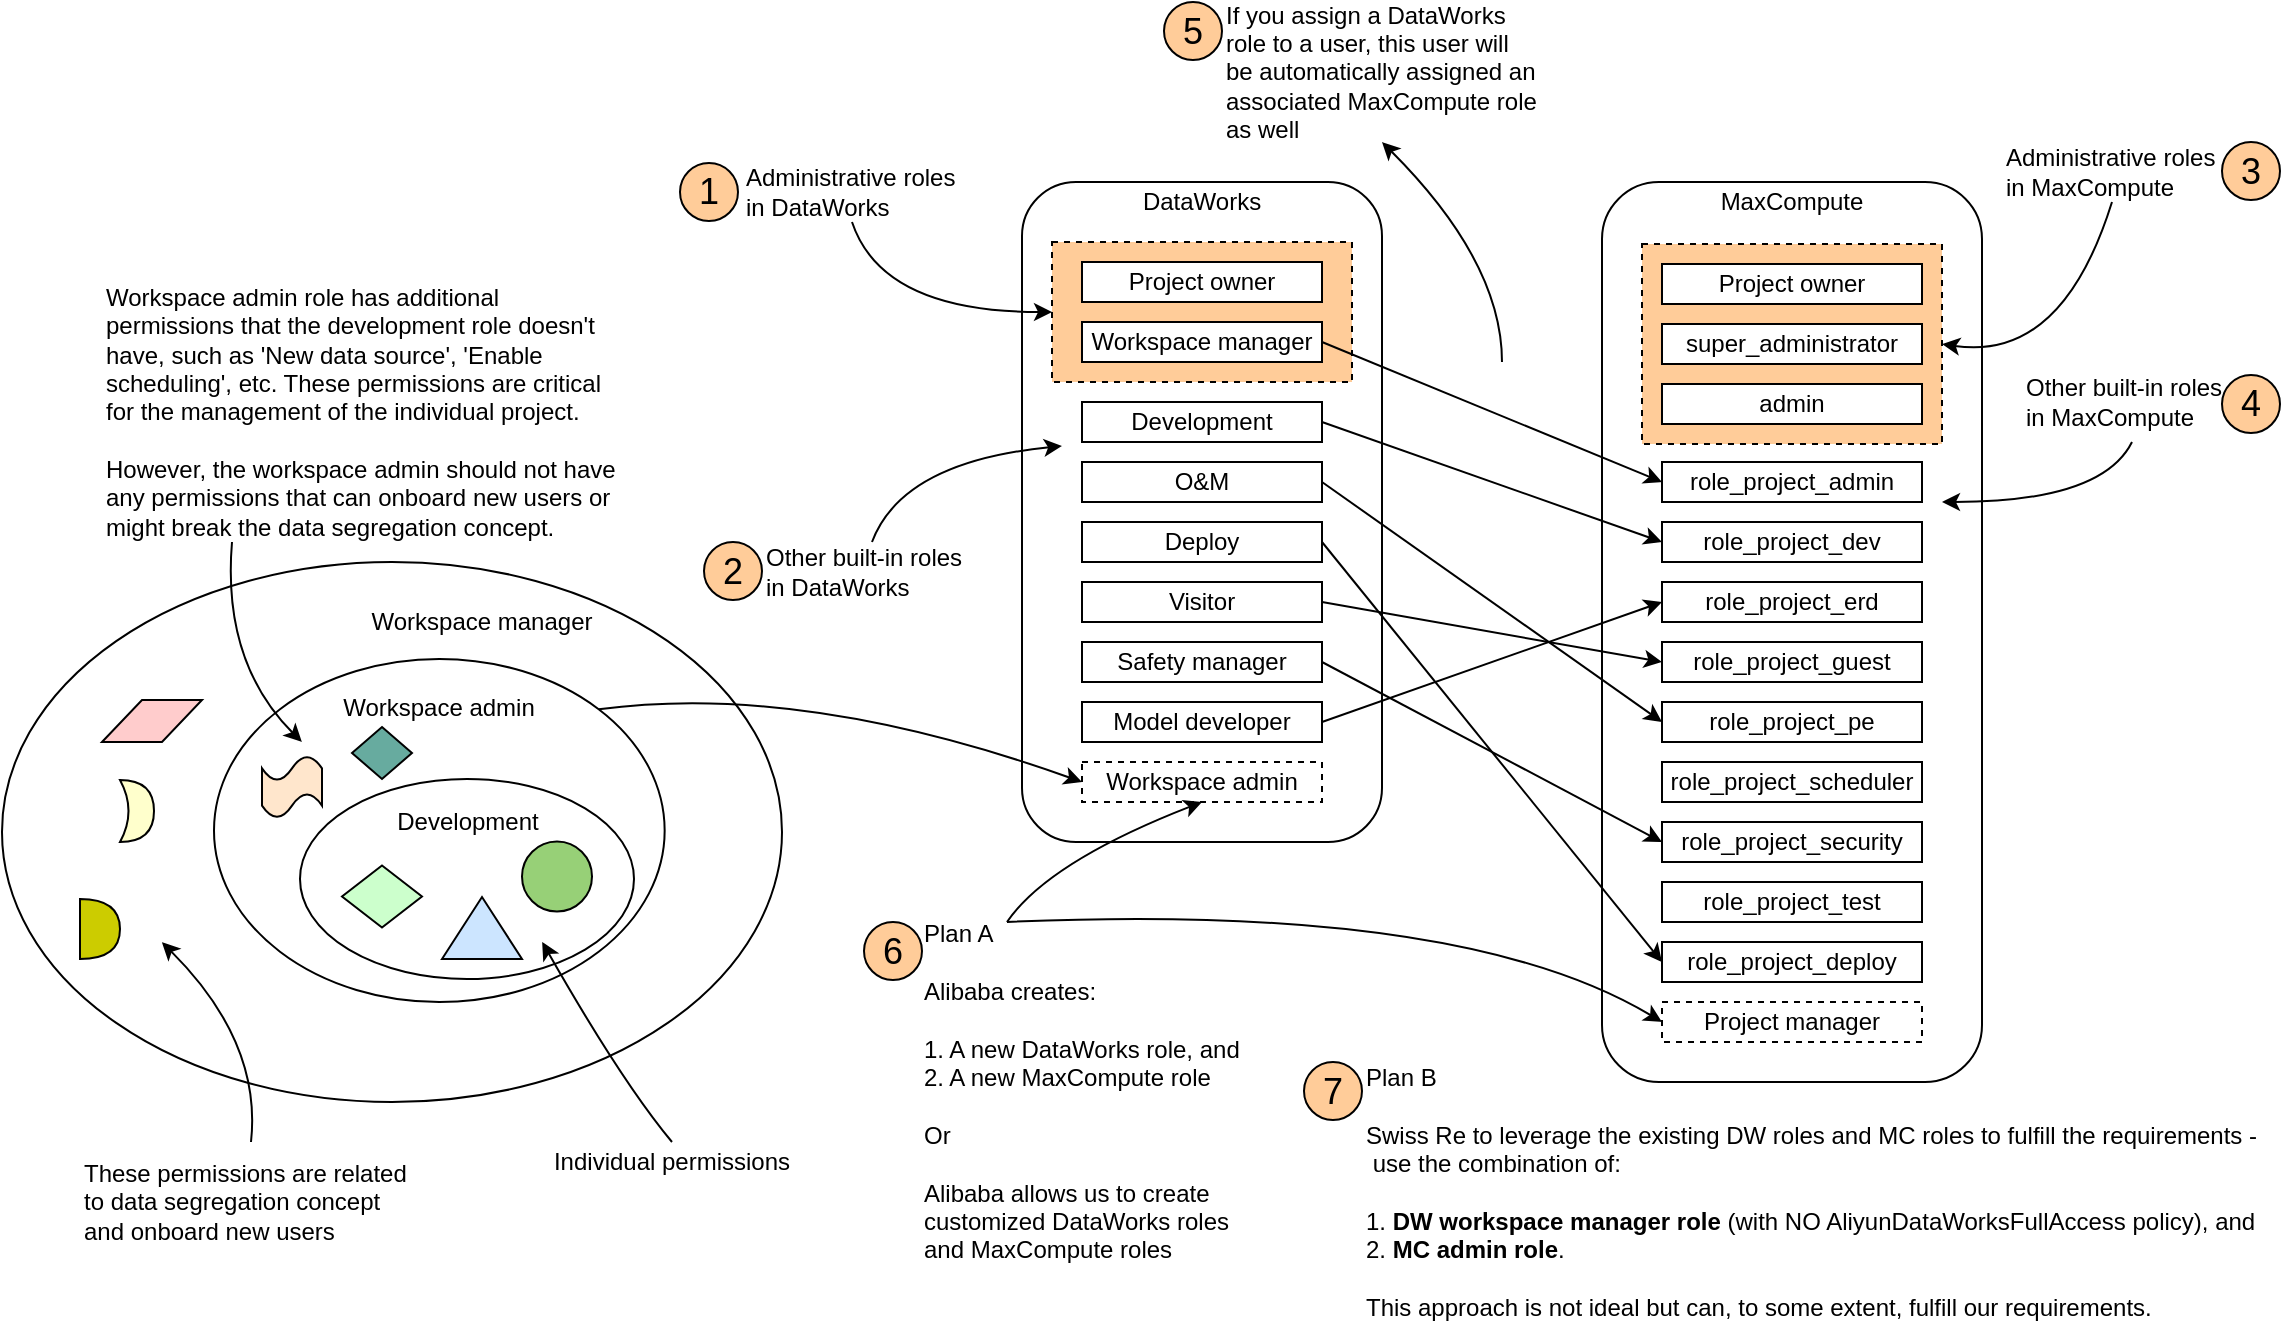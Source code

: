 <mxfile version="14.5.7" type="github">
  <diagram name="Page-1" id="c7558073-3199-34d8-9f00-42111426c3f3">
    <mxGraphModel dx="2286" dy="1806" grid="1" gridSize="10" guides="1" tooltips="1" connect="1" arrows="1" fold="1" page="1" pageScale="1" pageWidth="826" pageHeight="1169" background="#ffffff" math="0" shadow="0">
      <root>
        <mxCell id="0" />
        <mxCell id="1" parent="0" />
        <mxCell id="SHFTIFkNnXEHKd1YVMf3-4" value="" style="group" vertex="1" connectable="0" parent="1">
          <mxGeometry x="-440" y="210" width="410" height="370" as="geometry" />
        </mxCell>
        <mxCell id="SHFTIFkNnXEHKd1YVMf3-1" value="" style="ellipse;whiteSpace=wrap;html=1;" vertex="1" parent="SHFTIFkNnXEHKd1YVMf3-4">
          <mxGeometry width="390" height="270" as="geometry" />
        </mxCell>
        <mxCell id="SHFTIFkNnXEHKd1YVMf3-3" value="Workspace manager" style="text;html=1;strokeColor=none;fillColor=none;align=center;verticalAlign=middle;whiteSpace=wrap;rounded=0;" vertex="1" parent="SHFTIFkNnXEHKd1YVMf3-4">
          <mxGeometry x="180" y="20" width="120" height="20" as="geometry" />
        </mxCell>
        <mxCell id="SHFTIFkNnXEHKd1YVMf3-12" value="" style="shape=parallelogram;perimeter=parallelogramPerimeter;whiteSpace=wrap;html=1;fixedSize=1;fillColor=#FFCCCC;" vertex="1" parent="SHFTIFkNnXEHKd1YVMf3-4">
          <mxGeometry x="50" y="69" width="50" height="21" as="geometry" />
        </mxCell>
        <mxCell id="SHFTIFkNnXEHKd1YVMf3-14" value="" style="shape=xor;whiteSpace=wrap;html=1;fillColor=#FFFFCC;" vertex="1" parent="SHFTIFkNnXEHKd1YVMf3-4">
          <mxGeometry x="59" y="109" width="17" height="31" as="geometry" />
        </mxCell>
        <mxCell id="SHFTIFkNnXEHKd1YVMf3-19" value="" style="group" vertex="1" connectable="0" parent="SHFTIFkNnXEHKd1YVMf3-4">
          <mxGeometry x="106" y="48.5" width="234" height="217.5" as="geometry" />
        </mxCell>
        <mxCell id="SHFTIFkNnXEHKd1YVMf3-20" value="" style="ellipse;whiteSpace=wrap;html=1;" vertex="1" parent="SHFTIFkNnXEHKd1YVMf3-19">
          <mxGeometry width="225.333" height="171.5" as="geometry" />
        </mxCell>
        <mxCell id="SHFTIFkNnXEHKd1YVMf3-21" value="Workspace admin" style="text;html=1;strokeColor=none;fillColor=none;align=center;verticalAlign=middle;whiteSpace=wrap;rounded=0;" vertex="1" parent="SHFTIFkNnXEHKd1YVMf3-19">
          <mxGeometry x="56.333" y="16.374" width="112.667" height="17.236" as="geometry" />
        </mxCell>
        <mxCell id="SHFTIFkNnXEHKd1YVMf3-13" value="" style="shape=tape;whiteSpace=wrap;html=1;fillColor=#FFE6CC;" vertex="1" parent="SHFTIFkNnXEHKd1YVMf3-19">
          <mxGeometry x="24.0" y="48.5" width="30" height="31" as="geometry" />
        </mxCell>
        <mxCell id="SHFTIFkNnXEHKd1YVMf3-39" value="" style="ellipse;whiteSpace=wrap;html=1;fillColor=#FFFFFF;" vertex="1" parent="SHFTIFkNnXEHKd1YVMf3-19">
          <mxGeometry x="43" y="60" width="167" height="100" as="geometry" />
        </mxCell>
        <mxCell id="SHFTIFkNnXEHKd1YVMf3-18" value="" style="ellipse;whiteSpace=wrap;html=1;aspect=fixed;fillColor=#97D077;" vertex="1" parent="SHFTIFkNnXEHKd1YVMf3-19">
          <mxGeometry x="154" y="91.25" width="35" height="35" as="geometry" />
        </mxCell>
        <mxCell id="SHFTIFkNnXEHKd1YVMf3-16" value="" style="rhombus;whiteSpace=wrap;html=1;fillColor=#CCFFCC;" vertex="1" parent="SHFTIFkNnXEHKd1YVMf3-19">
          <mxGeometry x="64" y="103.25" width="40" height="31" as="geometry" />
        </mxCell>
        <mxCell id="SHFTIFkNnXEHKd1YVMf3-40" value="Development" style="text;html=1;strokeColor=none;fillColor=none;align=center;verticalAlign=middle;whiteSpace=wrap;rounded=0;" vertex="1" parent="SHFTIFkNnXEHKd1YVMf3-19">
          <mxGeometry x="86.5" y="71.25" width="80" height="20" as="geometry" />
        </mxCell>
        <mxCell id="SHFTIFkNnXEHKd1YVMf3-41" value="" style="rhombus;whiteSpace=wrap;html=1;fillColor=#67AB9F;" vertex="1" parent="SHFTIFkNnXEHKd1YVMf3-19">
          <mxGeometry x="69" y="34" width="30" height="26" as="geometry" />
        </mxCell>
        <mxCell id="SHFTIFkNnXEHKd1YVMf3-30" value="" style="shape=or;whiteSpace=wrap;html=1;fillColor=#CCCC00;" vertex="1" parent="SHFTIFkNnXEHKd1YVMf3-4">
          <mxGeometry x="39" y="168.5" width="20" height="30" as="geometry" />
        </mxCell>
        <mxCell id="SHFTIFkNnXEHKd1YVMf3-17" value="" style="shape=trapezoid;perimeter=trapezoidPerimeter;whiteSpace=wrap;html=1;fixedSize=1;fillColor=#CCE5FF;" vertex="1" parent="SHFTIFkNnXEHKd1YVMf3-4">
          <mxGeometry x="220" y="167.5" width="40" height="31" as="geometry" />
        </mxCell>
        <mxCell id="SHFTIFkNnXEHKd1YVMf3-44" value="These permissions are related to data segregation concept and onboard new users" style="text;html=1;strokeColor=none;fillColor=none;align=left;verticalAlign=middle;whiteSpace=wrap;rounded=0;" vertex="1" parent="SHFTIFkNnXEHKd1YVMf3-4">
          <mxGeometry x="39" y="290" width="171" height="60" as="geometry" />
        </mxCell>
        <mxCell id="SHFTIFkNnXEHKd1YVMf3-45" value="" style="curved=1;endArrow=classic;html=1;exitX=0.5;exitY=0;exitDx=0;exitDy=0;entryX=0.205;entryY=0.704;entryDx=0;entryDy=0;entryPerimeter=0;" edge="1" parent="SHFTIFkNnXEHKd1YVMf3-4" source="SHFTIFkNnXEHKd1YVMf3-44" target="SHFTIFkNnXEHKd1YVMf3-1">
          <mxGeometry width="50" height="50" relative="1" as="geometry">
            <mxPoint x="257.5" y="275.03" as="sourcePoint" />
            <mxPoint x="232.42" y="364.96" as="targetPoint" />
            <Array as="points">
              <mxPoint x="130" y="240" />
            </Array>
          </mxGeometry>
        </mxCell>
        <mxCell id="SHFTIFkNnXEHKd1YVMf3-36" value="Individual permissions" style="text;html=1;strokeColor=none;fillColor=none;align=center;verticalAlign=middle;whiteSpace=wrap;rounded=0;" vertex="1" parent="SHFTIFkNnXEHKd1YVMf3-4">
          <mxGeometry x="270" y="290" width="130" height="20" as="geometry" />
        </mxCell>
        <mxCell id="SHFTIFkNnXEHKd1YVMf3-37" value="" style="curved=1;endArrow=classic;html=1;exitX=0.5;exitY=0;exitDx=0;exitDy=0;entryX=0.725;entryY=0.815;entryDx=0;entryDy=0;entryPerimeter=0;" edge="1" parent="SHFTIFkNnXEHKd1YVMf3-4" source="SHFTIFkNnXEHKd1YVMf3-36" target="SHFTIFkNnXEHKd1YVMf3-39">
          <mxGeometry width="50" height="50" relative="1" as="geometry">
            <mxPoint x="-84.98" y="-10" as="sourcePoint" />
            <mxPoint x="350" y="270" as="targetPoint" />
            <Array as="points">
              <mxPoint x="310" y="260" />
            </Array>
          </mxGeometry>
        </mxCell>
        <mxCell id="IdMNI_JNh8bzWSV93UBb-96" value="" style="rounded=1;whiteSpace=wrap;html=1;align=center;" parent="1" vertex="1">
          <mxGeometry x="70" y="20" width="180" height="330" as="geometry" />
        </mxCell>
        <mxCell id="xDphmvwOVZGYUPQbG3uU-7" value="" style="rounded=0;whiteSpace=wrap;html=1;dashed=1;fillColor=#FFCC99;" parent="1" vertex="1">
          <mxGeometry x="85" y="50" width="150" height="70" as="geometry" />
        </mxCell>
        <mxCell id="IdMNI_JNh8bzWSV93UBb-97" value="" style="rounded=1;whiteSpace=wrap;html=1;" parent="1" vertex="1">
          <mxGeometry x="360" y="20" width="190" height="450" as="geometry" />
        </mxCell>
        <mxCell id="xDphmvwOVZGYUPQbG3uU-2" value="" style="rounded=0;whiteSpace=wrap;html=1;dashed=1;fillColor=#FFCC99;" parent="1" vertex="1">
          <mxGeometry x="380" y="51" width="150" height="100" as="geometry" />
        </mxCell>
        <mxCell id="IdMNI_JNh8bzWSV93UBb-100" value="Project owner" style="rounded=0;whiteSpace=wrap;html=1;" parent="1" vertex="1">
          <mxGeometry x="100" y="60" width="120" height="20" as="geometry" />
        </mxCell>
        <mxCell id="IdMNI_JNh8bzWSV93UBb-107" value="Workspace manager" style="rounded=0;whiteSpace=wrap;html=1;" parent="1" vertex="1">
          <mxGeometry x="100" y="90" width="120" height="20" as="geometry" />
        </mxCell>
        <mxCell id="IdMNI_JNh8bzWSV93UBb-108" value="Development" style="rounded=0;whiteSpace=wrap;html=1;" parent="1" vertex="1">
          <mxGeometry x="100" y="130" width="120" height="20" as="geometry" />
        </mxCell>
        <mxCell id="IdMNI_JNh8bzWSV93UBb-110" value="Visitor" style="rounded=0;whiteSpace=wrap;html=1;" parent="1" vertex="1">
          <mxGeometry x="100" y="220" width="120" height="20" as="geometry" />
        </mxCell>
        <mxCell id="IdMNI_JNh8bzWSV93UBb-111" value="Deploy" style="rounded=0;whiteSpace=wrap;html=1;" parent="1" vertex="1">
          <mxGeometry x="100" y="190" width="120" height="20" as="geometry" />
        </mxCell>
        <mxCell id="IdMNI_JNh8bzWSV93UBb-112" value="O&amp;amp;M" style="rounded=0;whiteSpace=wrap;html=1;" parent="1" vertex="1">
          <mxGeometry x="100" y="160" width="120" height="20" as="geometry" />
        </mxCell>
        <mxCell id="IdMNI_JNh8bzWSV93UBb-113" value="DataWorks" style="text;html=1;strokeColor=none;fillColor=none;align=center;verticalAlign=middle;whiteSpace=wrap;rounded=0;" parent="1" vertex="1">
          <mxGeometry x="130" y="20" width="60" height="20" as="geometry" />
        </mxCell>
        <mxCell id="IdMNI_JNh8bzWSV93UBb-115" value="admin" style="rounded=0;whiteSpace=wrap;html=1;" parent="1" vertex="1">
          <mxGeometry x="390" y="121" width="130" height="20" as="geometry" />
        </mxCell>
        <mxCell id="IdMNI_JNh8bzWSV93UBb-116" value="role_project_admin" style="rounded=0;whiteSpace=wrap;html=1;" parent="1" vertex="1">
          <mxGeometry x="390" y="160" width="130" height="20" as="geometry" />
        </mxCell>
        <mxCell id="IdMNI_JNh8bzWSV93UBb-117" value="role_project_deploy" style="rounded=0;whiteSpace=wrap;html=1;" parent="1" vertex="1">
          <mxGeometry x="390" y="400" width="130" height="20" as="geometry" />
        </mxCell>
        <mxCell id="IdMNI_JNh8bzWSV93UBb-118" value="role_project_dev" style="rounded=0;whiteSpace=wrap;html=1;" parent="1" vertex="1">
          <mxGeometry x="390" y="190" width="130" height="20" as="geometry" />
        </mxCell>
        <mxCell id="IdMNI_JNh8bzWSV93UBb-119" value="role_project_erd" style="rounded=0;whiteSpace=wrap;html=1;" parent="1" vertex="1">
          <mxGeometry x="390" y="220" width="130" height="20" as="geometry" />
        </mxCell>
        <mxCell id="IdMNI_JNh8bzWSV93UBb-120" value="role_project_guest" style="rounded=0;whiteSpace=wrap;html=1;" parent="1" vertex="1">
          <mxGeometry x="390" y="250" width="130" height="20" as="geometry" />
        </mxCell>
        <mxCell id="IdMNI_JNh8bzWSV93UBb-121" value="role_project_scheduler" style="rounded=0;whiteSpace=wrap;html=1;" parent="1" vertex="1">
          <mxGeometry x="390" y="310" width="130" height="20" as="geometry" />
        </mxCell>
        <mxCell id="IdMNI_JNh8bzWSV93UBb-122" value="role_project_pe" style="rounded=0;whiteSpace=wrap;html=1;" parent="1" vertex="1">
          <mxGeometry x="390" y="280" width="130" height="20" as="geometry" />
        </mxCell>
        <mxCell id="IdMNI_JNh8bzWSV93UBb-123" value="role_project_security" style="rounded=0;whiteSpace=wrap;html=1;" parent="1" vertex="1">
          <mxGeometry x="390" y="340" width="130" height="20" as="geometry" />
        </mxCell>
        <mxCell id="IdMNI_JNh8bzWSV93UBb-124" value="super_administrator" style="rounded=0;whiteSpace=wrap;html=1;" parent="1" vertex="1">
          <mxGeometry x="390" y="91" width="130" height="20" as="geometry" />
        </mxCell>
        <mxCell id="IdMNI_JNh8bzWSV93UBb-125" value="role_project_test" style="rounded=0;whiteSpace=wrap;html=1;" parent="1" vertex="1">
          <mxGeometry x="390" y="370" width="130" height="20" as="geometry" />
        </mxCell>
        <mxCell id="IdMNI_JNh8bzWSV93UBb-126" value="MaxCompute" style="text;html=1;strokeColor=none;fillColor=none;align=center;verticalAlign=middle;whiteSpace=wrap;rounded=0;" parent="1" vertex="1">
          <mxGeometry x="420" y="20" width="70" height="20" as="geometry" />
        </mxCell>
        <mxCell id="IdMNI_JNh8bzWSV93UBb-127" value="Safety manager" style="rounded=0;whiteSpace=wrap;html=1;" parent="1" vertex="1">
          <mxGeometry x="100" y="250" width="120" height="20" as="geometry" />
        </mxCell>
        <mxCell id="IdMNI_JNh8bzWSV93UBb-128" value="Model developer" style="rounded=0;whiteSpace=wrap;html=1;" parent="1" vertex="1">
          <mxGeometry x="100" y="280" width="120" height="20" as="geometry" />
        </mxCell>
        <mxCell id="IdMNI_JNh8bzWSV93UBb-133" value="" style="endArrow=classic;html=1;exitX=1;exitY=0.5;exitDx=0;exitDy=0;entryX=0;entryY=0.5;entryDx=0;entryDy=0;" parent="1" source="IdMNI_JNh8bzWSV93UBb-127" target="IdMNI_JNh8bzWSV93UBb-123" edge="1">
          <mxGeometry width="50" height="50" relative="1" as="geometry">
            <mxPoint x="500" y="240" as="sourcePoint" />
            <mxPoint x="550" y="190" as="targetPoint" />
          </mxGeometry>
        </mxCell>
        <mxCell id="IdMNI_JNh8bzWSV93UBb-135" value="" style="endArrow=classic;html=1;exitX=1;exitY=0.5;exitDx=0;exitDy=0;entryX=0;entryY=0.5;entryDx=0;entryDy=0;" parent="1" source="IdMNI_JNh8bzWSV93UBb-110" target="IdMNI_JNh8bzWSV93UBb-120" edge="1">
          <mxGeometry width="50" height="50" relative="1" as="geometry">
            <mxPoint x="200" y="410" as="sourcePoint" />
            <mxPoint x="250" y="360" as="targetPoint" />
          </mxGeometry>
        </mxCell>
        <mxCell id="IdMNI_JNh8bzWSV93UBb-136" value="" style="endArrow=classic;html=1;exitX=1;exitY=0.5;exitDx=0;exitDy=0;entryX=0;entryY=0.5;entryDx=0;entryDy=0;" parent="1" source="IdMNI_JNh8bzWSV93UBb-111" target="IdMNI_JNh8bzWSV93UBb-117" edge="1">
          <mxGeometry width="50" height="50" relative="1" as="geometry">
            <mxPoint x="230" y="420" as="sourcePoint" />
            <mxPoint x="280" y="370" as="targetPoint" />
          </mxGeometry>
        </mxCell>
        <mxCell id="IdMNI_JNh8bzWSV93UBb-137" value="" style="endArrow=classic;html=1;exitX=1;exitY=0.5;exitDx=0;exitDy=0;entryX=0;entryY=0.5;entryDx=0;entryDy=0;" parent="1" source="IdMNI_JNh8bzWSV93UBb-112" target="IdMNI_JNh8bzWSV93UBb-122" edge="1">
          <mxGeometry width="50" height="50" relative="1" as="geometry">
            <mxPoint x="200" y="440" as="sourcePoint" />
            <mxPoint x="250" y="390" as="targetPoint" />
          </mxGeometry>
        </mxCell>
        <mxCell id="IdMNI_JNh8bzWSV93UBb-138" value="" style="endArrow=classic;html=1;exitX=1;exitY=0.5;exitDx=0;exitDy=0;entryX=0;entryY=0.5;entryDx=0;entryDy=0;" parent="1" source="IdMNI_JNh8bzWSV93UBb-108" target="IdMNI_JNh8bzWSV93UBb-118" edge="1">
          <mxGeometry width="50" height="50" relative="1" as="geometry">
            <mxPoint x="200" y="440" as="sourcePoint" />
            <mxPoint x="250" y="390" as="targetPoint" />
          </mxGeometry>
        </mxCell>
        <mxCell id="IdMNI_JNh8bzWSV93UBb-139" value="" style="endArrow=classic;html=1;exitX=1;exitY=0.5;exitDx=0;exitDy=0;entryX=0;entryY=0.5;entryDx=0;entryDy=0;" parent="1" source="IdMNI_JNh8bzWSV93UBb-107" target="IdMNI_JNh8bzWSV93UBb-116" edge="1">
          <mxGeometry width="50" height="50" relative="1" as="geometry">
            <mxPoint x="200" y="430" as="sourcePoint" />
            <mxPoint x="250" y="380" as="targetPoint" />
          </mxGeometry>
        </mxCell>
        <mxCell id="IdMNI_JNh8bzWSV93UBb-140" value="" style="endArrow=classic;html=1;exitX=1;exitY=0.5;exitDx=0;exitDy=0;entryX=0;entryY=0.5;entryDx=0;entryDy=0;" parent="1" source="IdMNI_JNh8bzWSV93UBb-128" target="IdMNI_JNh8bzWSV93UBb-119" edge="1">
          <mxGeometry width="50" height="50" relative="1" as="geometry">
            <mxPoint x="190" y="410" as="sourcePoint" />
            <mxPoint x="240" y="360" as="targetPoint" />
          </mxGeometry>
        </mxCell>
        <mxCell id="IdMNI_JNh8bzWSV93UBb-141" value="" style="curved=1;endArrow=classic;html=1;entryX=0.5;entryY=1;entryDx=0;entryDy=0;" parent="1" target="IdMNI_JNh8bzWSV93UBb-142" edge="1">
          <mxGeometry width="50" height="50" relative="1" as="geometry">
            <mxPoint x="310" y="110" as="sourcePoint" />
            <mxPoint x="240" y="20" as="targetPoint" />
            <Array as="points">
              <mxPoint x="310" y="60" />
            </Array>
          </mxGeometry>
        </mxCell>
        <mxCell id="IdMNI_JNh8bzWSV93UBb-144" value="" style="curved=1;endArrow=classic;html=1;exitX=0.5;exitY=0;exitDx=0;exitDy=0;entryX=0.111;entryY=0.4;entryDx=0;entryDy=0;entryPerimeter=0;" parent="1" source="IdMNI_JNh8bzWSV93UBb-143" target="IdMNI_JNh8bzWSV93UBb-96" edge="1">
          <mxGeometry width="50" height="50" relative="1" as="geometry">
            <mxPoint x="-30" y="170" as="sourcePoint" />
            <mxPoint x="40" y="240" as="targetPoint" />
            <Array as="points">
              <mxPoint x="10" y="160" />
            </Array>
          </mxGeometry>
        </mxCell>
        <mxCell id="IdMNI_JNh8bzWSV93UBb-145" value="" style="curved=1;endArrow=classic;html=1;entryX=1;entryY=0.5;entryDx=0;entryDy=0;exitX=0.5;exitY=1;exitDx=0;exitDy=0;" parent="1" source="IdMNI_JNh8bzWSV93UBb-147" target="xDphmvwOVZGYUPQbG3uU-2" edge="1">
          <mxGeometry width="50" height="50" relative="1" as="geometry">
            <mxPoint x="700" y="100" as="sourcePoint" />
            <mxPoint x="650" y="10" as="targetPoint" />
            <Array as="points">
              <mxPoint x="590" y="110" />
            </Array>
          </mxGeometry>
        </mxCell>
        <mxCell id="xDphmvwOVZGYUPQbG3uU-1" value="Project owner" style="rounded=0;whiteSpace=wrap;html=1;" parent="1" vertex="1">
          <mxGeometry x="390" y="61" width="130" height="20" as="geometry" />
        </mxCell>
        <mxCell id="xDphmvwOVZGYUPQbG3uU-6" value="" style="curved=1;endArrow=classic;html=1;exitX=0.5;exitY=1;exitDx=0;exitDy=0;" parent="1" source="xDphmvwOVZGYUPQbG3uU-4" edge="1">
          <mxGeometry width="50" height="50" relative="1" as="geometry">
            <mxPoint x="657.5" y="170" as="sourcePoint" />
            <mxPoint x="530" y="180" as="targetPoint" />
            <Array as="points">
              <mxPoint x="610" y="180" />
            </Array>
          </mxGeometry>
        </mxCell>
        <mxCell id="xDphmvwOVZGYUPQbG3uU-10" value="" style="curved=1;endArrow=classic;html=1;entryX=0;entryY=0.5;entryDx=0;entryDy=0;exitX=0.5;exitY=1;exitDx=0;exitDy=0;" parent="1" source="xDphmvwOVZGYUPQbG3uU-8" target="xDphmvwOVZGYUPQbG3uU-7" edge="1">
          <mxGeometry width="50" height="50" relative="1" as="geometry">
            <mxPoint x="625" y="40" as="sourcePoint" />
            <mxPoint x="540" y="111" as="targetPoint" />
            <Array as="points">
              <mxPoint y="85" />
            </Array>
          </mxGeometry>
        </mxCell>
        <mxCell id="xDphmvwOVZGYUPQbG3uU-11" value="Workspace admin" style="rounded=0;whiteSpace=wrap;html=1;dashed=1;" parent="1" vertex="1">
          <mxGeometry x="100" y="310" width="120" height="20" as="geometry" />
        </mxCell>
        <mxCell id="xDphmvwOVZGYUPQbG3uU-14" value="" style="curved=1;endArrow=classic;html=1;entryX=0.5;entryY=1;entryDx=0;entryDy=0;exitX=0.25;exitY=0;exitDx=0;exitDy=0;" parent="1" source="xDphmvwOVZGYUPQbG3uU-13" target="xDphmvwOVZGYUPQbG3uU-11" edge="1">
          <mxGeometry width="50" height="50" relative="1" as="geometry">
            <mxPoint x="-10" y="450" as="sourcePoint" />
            <mxPoint x="40" y="400" as="targetPoint" />
            <Array as="points">
              <mxPoint x="83" y="360" />
            </Array>
          </mxGeometry>
        </mxCell>
        <mxCell id="xDphmvwOVZGYUPQbG3uU-15" value="" style="curved=1;endArrow=classic;html=1;entryX=0;entryY=0.5;entryDx=0;entryDy=0;exitX=0.25;exitY=0;exitDx=0;exitDy=0;" parent="1" source="xDphmvwOVZGYUPQbG3uU-13" target="xDphmvwOVZGYUPQbG3uU-12" edge="1">
          <mxGeometry width="50" height="50" relative="1" as="geometry">
            <mxPoint x="310" y="530" as="sourcePoint" />
            <mxPoint x="360" y="480" as="targetPoint" />
            <Array as="points">
              <mxPoint x="290" y="380" />
            </Array>
          </mxGeometry>
        </mxCell>
        <mxCell id="SHFTIFkNnXEHKd1YVMf3-5" value="" style="group" vertex="1" connectable="0" parent="1">
          <mxGeometry x="-101" y="10" width="141" height="30" as="geometry" />
        </mxCell>
        <mxCell id="xDphmvwOVZGYUPQbG3uU-8" value="Administrative roles in DataWorks" style="text;html=1;strokeColor=none;fillColor=none;align=left;verticalAlign=middle;whiteSpace=wrap;rounded=0;" parent="SHFTIFkNnXEHKd1YVMf3-5" vertex="1">
          <mxGeometry x="31" width="110" height="30" as="geometry" />
        </mxCell>
        <mxCell id="xDphmvwOVZGYUPQbG3uU-24" value="&lt;font style=&quot;font-size: 18px&quot;&gt;1&lt;/font&gt;" style="ellipse;whiteSpace=wrap;html=1;aspect=fixed;fillColor=#FFCC99;" parent="SHFTIFkNnXEHKd1YVMf3-5" vertex="1">
          <mxGeometry y="0.5" width="29" height="29" as="geometry" />
        </mxCell>
        <mxCell id="SHFTIFkNnXEHKd1YVMf3-6" value="" style="group" vertex="1" connectable="0" parent="1">
          <mxGeometry x="-89" y="200" width="139" height="30" as="geometry" />
        </mxCell>
        <mxCell id="IdMNI_JNh8bzWSV93UBb-143" value="Other built-in&amp;nbsp;roles in&amp;nbsp;DataWorks" style="text;html=1;strokeColor=none;fillColor=none;align=left;verticalAlign=middle;whiteSpace=wrap;rounded=0;" parent="SHFTIFkNnXEHKd1YVMf3-6" vertex="1">
          <mxGeometry x="29" width="110" height="30" as="geometry" />
        </mxCell>
        <mxCell id="xDphmvwOVZGYUPQbG3uU-23" value="&lt;font style=&quot;font-size: 18px&quot;&gt;2&lt;/font&gt;" style="ellipse;whiteSpace=wrap;html=1;aspect=fixed;fillColor=#FFCC99;" parent="SHFTIFkNnXEHKd1YVMf3-6" vertex="1">
          <mxGeometry width="29" height="29" as="geometry" />
        </mxCell>
        <mxCell id="SHFTIFkNnXEHKd1YVMf3-7" value="" style="group" vertex="1" connectable="0" parent="1">
          <mxGeometry x="141" y="-70" width="189" height="70" as="geometry" />
        </mxCell>
        <mxCell id="IdMNI_JNh8bzWSV93UBb-142" value="If you assign a DataWorks role to a user, this user will be automatically assigned an associated MaxCompute role as well" style="text;html=1;strokeColor=none;fillColor=none;align=left;verticalAlign=middle;whiteSpace=wrap;rounded=0;" parent="SHFTIFkNnXEHKd1YVMf3-7" vertex="1">
          <mxGeometry x="29" width="160" height="70" as="geometry" />
        </mxCell>
        <mxCell id="xDphmvwOVZGYUPQbG3uU-20" value="&lt;font style=&quot;font-size: 18px&quot;&gt;5&lt;/font&gt;" style="ellipse;whiteSpace=wrap;html=1;aspect=fixed;fillColor=#FFCC99;" parent="SHFTIFkNnXEHKd1YVMf3-7" vertex="1">
          <mxGeometry width="29" height="29" as="geometry" />
        </mxCell>
        <mxCell id="SHFTIFkNnXEHKd1YVMf3-8" value="" style="group" vertex="1" connectable="0" parent="1">
          <mxGeometry x="560" width="139" height="30" as="geometry" />
        </mxCell>
        <mxCell id="IdMNI_JNh8bzWSV93UBb-147" value="Administrative roles in MaxCompute" style="text;html=1;strokeColor=none;fillColor=none;align=left;verticalAlign=middle;whiteSpace=wrap;rounded=0;" parent="SHFTIFkNnXEHKd1YVMf3-8" vertex="1">
          <mxGeometry width="110" height="30" as="geometry" />
        </mxCell>
        <mxCell id="xDphmvwOVZGYUPQbG3uU-22" value="&lt;font style=&quot;font-size: 18px&quot;&gt;3&lt;/font&gt;" style="ellipse;whiteSpace=wrap;html=1;aspect=fixed;fillColor=#FFCC99;" parent="SHFTIFkNnXEHKd1YVMf3-8" vertex="1">
          <mxGeometry x="110" width="29" height="29" as="geometry" />
        </mxCell>
        <mxCell id="SHFTIFkNnXEHKd1YVMf3-9" value="" style="group" vertex="1" connectable="0" parent="1">
          <mxGeometry x="570" y="110" width="129" height="40" as="geometry" />
        </mxCell>
        <mxCell id="xDphmvwOVZGYUPQbG3uU-4" value="&lt;span&gt;Other built-in roles in MaxCompute&lt;/span&gt;" style="text;html=1;strokeColor=none;fillColor=none;align=left;verticalAlign=middle;whiteSpace=wrap;rounded=0;dashed=1;" parent="SHFTIFkNnXEHKd1YVMf3-9" vertex="1">
          <mxGeometry width="110" height="40" as="geometry" />
        </mxCell>
        <mxCell id="xDphmvwOVZGYUPQbG3uU-21" value="&lt;font style=&quot;font-size: 18px&quot;&gt;4&lt;/font&gt;" style="ellipse;whiteSpace=wrap;html=1;aspect=fixed;fillColor=#FFCC99;" parent="SHFTIFkNnXEHKd1YVMf3-9" vertex="1">
          <mxGeometry x="100" y="6.5" width="29" height="29" as="geometry" />
        </mxCell>
        <mxCell id="SHFTIFkNnXEHKd1YVMf3-10" value="" style="group" vertex="1" connectable="0" parent="1">
          <mxGeometry x="-9" y="390" width="199" height="170" as="geometry" />
        </mxCell>
        <mxCell id="xDphmvwOVZGYUPQbG3uU-13" value="&lt;div style=&quot;text-align: left&quot;&gt;&lt;span&gt;Plan A&lt;/span&gt;&lt;/div&gt;&lt;div style=&quot;text-align: left&quot;&gt;&lt;span&gt;&lt;br&gt;&lt;/span&gt;&lt;/div&gt;&lt;div style=&quot;text-align: left&quot;&gt;&lt;span&gt;Alibaba creates:&lt;/span&gt;&lt;/div&gt;&lt;div style=&quot;text-align: left&quot;&gt;&lt;span&gt;&lt;br&gt;&lt;/span&gt;&lt;/div&gt;&lt;div style=&quot;text-align: left&quot;&gt;&lt;span&gt;1. A new DataWorks role, and&lt;/span&gt;&lt;br&gt;&lt;span&gt;2. A new MaxCompute role&lt;/span&gt;&lt;/div&gt;&lt;div style=&quot;text-align: left&quot;&gt;&lt;span&gt;&lt;br&gt;&lt;/span&gt;&lt;/div&gt;&lt;div style=&quot;text-align: left&quot;&gt;&lt;span&gt;Or&lt;/span&gt;&lt;/div&gt;&lt;div style=&quot;text-align: left&quot;&gt;&lt;span&gt;&lt;br&gt;&lt;/span&gt;&lt;/div&gt;&lt;div style=&quot;text-align: left&quot;&gt;Alibaba allows us to create customized DataWorks roles and MaxCompute roles&lt;/div&gt;" style="text;html=1;strokeColor=none;fillColor=none;align=center;verticalAlign=middle;whiteSpace=wrap;rounded=0;dashed=1;" parent="SHFTIFkNnXEHKd1YVMf3-10" vertex="1">
          <mxGeometry x="29" width="170" height="170" as="geometry" />
        </mxCell>
        <mxCell id="xDphmvwOVZGYUPQbG3uU-19" value="&lt;font style=&quot;font-size: 18px&quot;&gt;6&lt;/font&gt;" style="ellipse;whiteSpace=wrap;html=1;aspect=fixed;fillColor=#FFCC99;" parent="SHFTIFkNnXEHKd1YVMf3-10" vertex="1">
          <mxGeometry width="29" height="29" as="geometry" />
        </mxCell>
        <mxCell id="SHFTIFkNnXEHKd1YVMf3-11" value="" style="group" vertex="1" connectable="0" parent="1">
          <mxGeometry x="211" y="430" width="489" height="150" as="geometry" />
        </mxCell>
        <mxCell id="xDphmvwOVZGYUPQbG3uU-12" value="Project manager" style="rounded=0;whiteSpace=wrap;html=1;dashed=1;" parent="SHFTIFkNnXEHKd1YVMf3-11" vertex="1">
          <mxGeometry x="179" width="130" height="20" as="geometry" />
        </mxCell>
        <mxCell id="xDphmvwOVZGYUPQbG3uU-27" value="Plan B&lt;br&gt;&lt;br&gt;Swiss Re to leverage the existing DW roles and MC roles to fulfill the requirements -&amp;nbsp;use the combination of:&lt;br&gt;&lt;br&gt;1. &lt;b&gt;DW workspace manager role&lt;/b&gt; (with NO AliyunDataWorksFullAccess policy), and&amp;nbsp;&lt;br&gt;2. &lt;b&gt;MC admin role&lt;/b&gt;.&lt;br&gt;&lt;br&gt;This approach is not ideal but can, to some extent, fulfill our requirements.&amp;nbsp;" style="text;html=1;strokeColor=none;fillColor=none;align=left;verticalAlign=middle;whiteSpace=wrap;rounded=0;" parent="SHFTIFkNnXEHKd1YVMf3-11" vertex="1">
          <mxGeometry x="29" y="40" width="460" height="110" as="geometry" />
        </mxCell>
        <mxCell id="xDphmvwOVZGYUPQbG3uU-28" value="&lt;font style=&quot;font-size: 18px&quot;&gt;7&lt;/font&gt;" style="ellipse;whiteSpace=wrap;html=1;aspect=fixed;fillColor=#FFCC99;" parent="SHFTIFkNnXEHKd1YVMf3-11" vertex="1">
          <mxGeometry y="30" width="29" height="29" as="geometry" />
        </mxCell>
        <mxCell id="SHFTIFkNnXEHKd1YVMf3-35" value="" style="curved=1;endArrow=classic;html=1;entryX=0;entryY=0.5;entryDx=0;entryDy=0;exitX=1;exitY=0;exitDx=0;exitDy=0;" edge="1" parent="1" source="SHFTIFkNnXEHKd1YVMf3-20" target="xDphmvwOVZGYUPQbG3uU-11">
          <mxGeometry width="50" height="50" relative="1" as="geometry">
            <mxPoint x="72.5" y="400" as="sourcePoint" />
            <mxPoint x="170" y="340" as="targetPoint" />
            <Array as="points">
              <mxPoint x="-40" y="270" />
            </Array>
          </mxGeometry>
        </mxCell>
        <mxCell id="SHFTIFkNnXEHKd1YVMf3-42" value="Workspace admin role has additional permissions that the development role doesn&#39;t have, such as &#39;New data source&#39;, &#39;Enable scheduling&#39;, etc. These permissions are critical for the management of the individual project.&lt;br&gt;&lt;br&gt;However, the workspace admin should not have any permissions that can onboard new users or&lt;br&gt;might break the data segregation concept." style="text;html=1;strokeColor=none;fillColor=none;align=left;verticalAlign=middle;whiteSpace=wrap;rounded=0;" vertex="1" parent="1">
          <mxGeometry x="-390" y="70" width="260" height="130" as="geometry" />
        </mxCell>
        <mxCell id="SHFTIFkNnXEHKd1YVMf3-43" value="" style="curved=1;endArrow=classic;html=1;exitX=0.25;exitY=1;exitDx=0;exitDy=0;entryX=0.195;entryY=0.242;entryDx=0;entryDy=0;entryPerimeter=0;" edge="1" parent="1" source="SHFTIFkNnXEHKd1YVMf3-42" target="SHFTIFkNnXEHKd1YVMf3-20">
          <mxGeometry width="50" height="50" relative="1" as="geometry">
            <mxPoint x="-182.5" y="220" as="sourcePoint" />
            <mxPoint x="-207.58" y="319.93" as="targetPoint" />
            <Array as="points">
              <mxPoint x="-330" y="260" />
            </Array>
          </mxGeometry>
        </mxCell>
      </root>
    </mxGraphModel>
  </diagram>
</mxfile>
